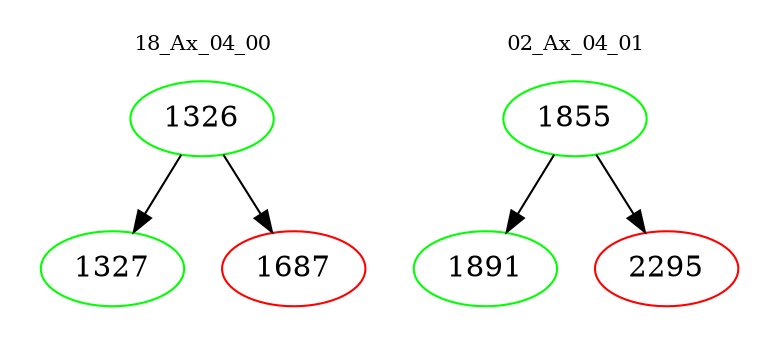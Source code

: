 digraph{
subgraph cluster_0 {
color = white
label = "18_Ax_04_00";
fontsize=10;
T0_1326 [label="1326", color="green"]
T0_1326 -> T0_1327 [color="black"]
T0_1327 [label="1327", color="green"]
T0_1326 -> T0_1687 [color="black"]
T0_1687 [label="1687", color="red"]
}
subgraph cluster_1 {
color = white
label = "02_Ax_04_01";
fontsize=10;
T1_1855 [label="1855", color="green"]
T1_1855 -> T1_1891 [color="black"]
T1_1891 [label="1891", color="green"]
T1_1855 -> T1_2295 [color="black"]
T1_2295 [label="2295", color="red"]
}
}
